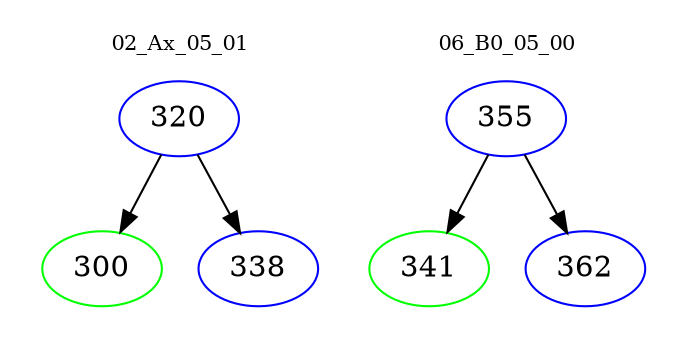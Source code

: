 digraph{
subgraph cluster_0 {
color = white
label = "02_Ax_05_01";
fontsize=10;
T0_320 [label="320", color="blue"]
T0_320 -> T0_300 [color="black"]
T0_300 [label="300", color="green"]
T0_320 -> T0_338 [color="black"]
T0_338 [label="338", color="blue"]
}
subgraph cluster_1 {
color = white
label = "06_B0_05_00";
fontsize=10;
T1_355 [label="355", color="blue"]
T1_355 -> T1_341 [color="black"]
T1_341 [label="341", color="green"]
T1_355 -> T1_362 [color="black"]
T1_362 [label="362", color="blue"]
}
}
